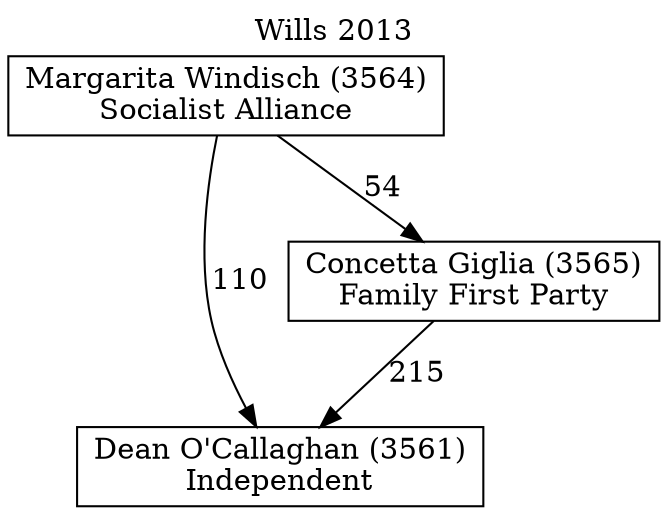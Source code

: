 // House preference flow
digraph "Dean O'Callaghan (3561)_Wills_2013" {
	graph [label="Wills 2013" labelloc=t mclimit=10]
	node [shape=box]
	"Dean O'Callaghan (3561)" [label="Dean O'Callaghan (3561)
Independent"]
	"Concetta Giglia (3565)" [label="Concetta Giglia (3565)
Family First Party"]
	"Margarita Windisch (3564)" [label="Margarita Windisch (3564)
Socialist Alliance"]
	"Concetta Giglia (3565)" -> "Dean O'Callaghan (3561)" [label=215]
	"Margarita Windisch (3564)" -> "Concetta Giglia (3565)" [label=54]
	"Margarita Windisch (3564)" -> "Dean O'Callaghan (3561)" [label=110]
}
